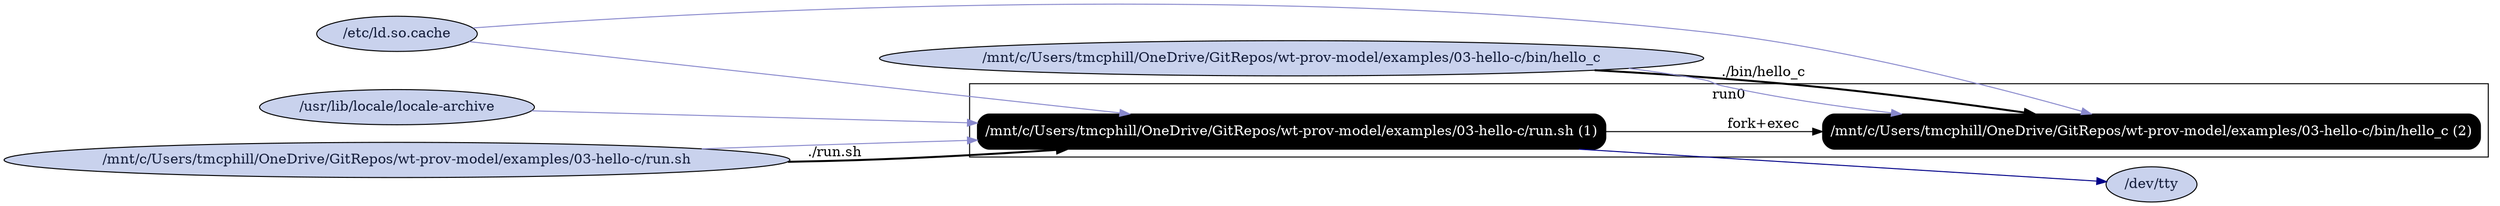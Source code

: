 digraph G {
    rankdir=LR;

    /* programs */
    node [shape=box fontcolor=white fillcolor=black style="filled,rounded"];
    subgraph cluster_run0 {
        label="run0";
        prog0 [label="/mnt/c/Users/tmcphill/OneDrive/GitRepos/wt-prov-model/examples/03-hello-c/run.sh (1)"];
        prog1 [label="/mnt/c/Users/tmcphill/OneDrive/GitRepos/wt-prov-model/examples/03-hello-c/bin/hello_c (2)"];
        prog0 -> prog1 [label="fork+exec"];
    }

    node [shape=ellipse fontcolor="#131C39" fillcolor="#C9D2ED"];

    /* other files */
    "/dev/tty";
    "/etc/ld.so.cache";
    "/mnt/c/Users/tmcphill/OneDrive/GitRepos/wt-prov-model/examples/03-hello-c/bin/hello_c";
    "/mnt/c/Users/tmcphill/OneDrive/GitRepos/wt-prov-model/examples/03-hello-c/run.sh";
    "/usr/lib/locale/locale-archive";

    "/mnt/c/Users/tmcphill/OneDrive/GitRepos/wt-prov-model/examples/03-hello-c/run.sh" -> prog0 [style=bold, label="./run.sh"];
    "/etc/ld.so.cache" -> prog0 [color="#8888CC"];
    prog0 -> "/dev/tty" [color="#000088"];
    "/usr/lib/locale/locale-archive" -> prog0 [color="#8888CC"];
    "/mnt/c/Users/tmcphill/OneDrive/GitRepos/wt-prov-model/examples/03-hello-c/run.sh" -> prog0 [color="#8888CC"];
    "/mnt/c/Users/tmcphill/OneDrive/GitRepos/wt-prov-model/examples/03-hello-c/bin/hello_c" -> prog1 [style=bold, label="./bin/hello_c"];
    "/mnt/c/Users/tmcphill/OneDrive/GitRepos/wt-prov-model/examples/03-hello-c/bin/hello_c" -> prog1 [color="#8888CC"];
    "/etc/ld.so.cache" -> prog1 [color="#8888CC"];
}
